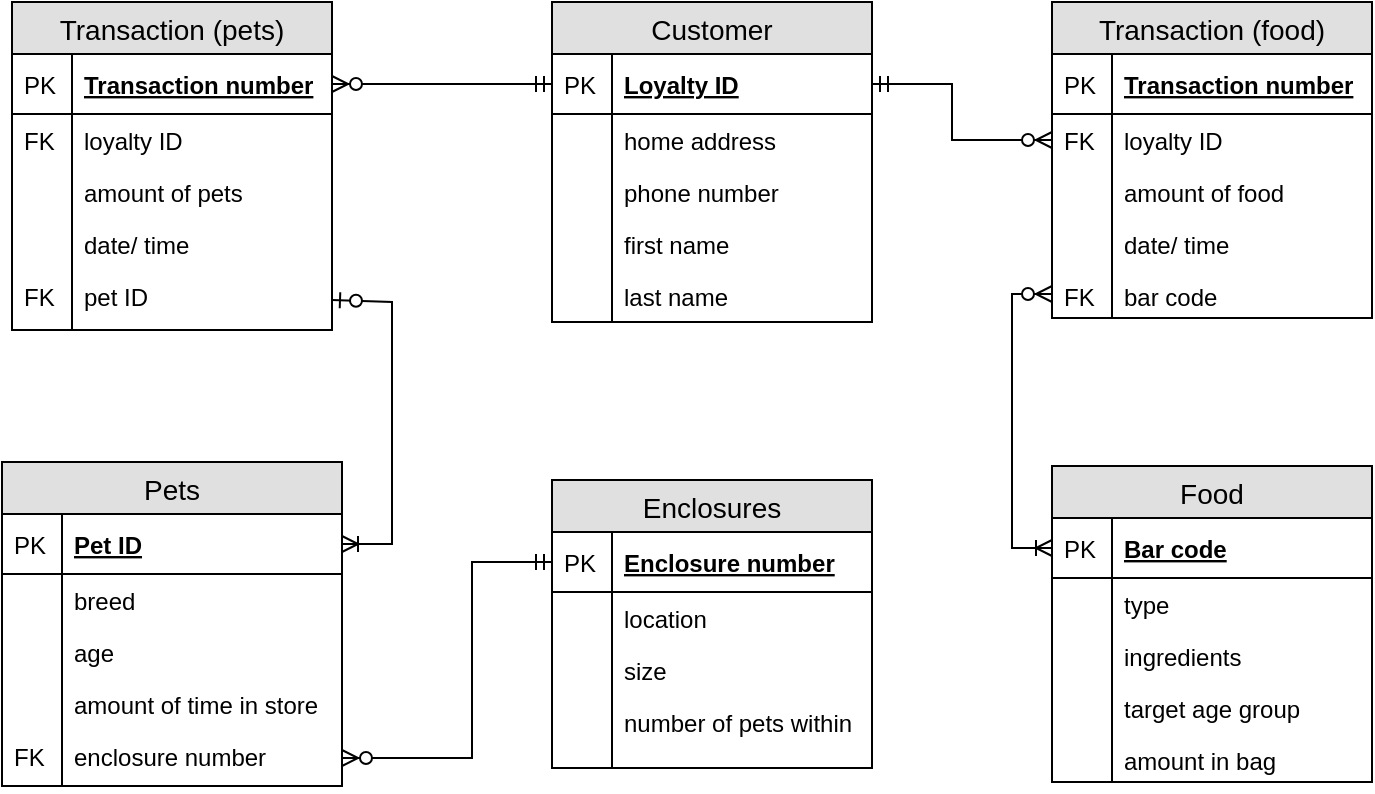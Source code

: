 <mxfile version="12.7.0" type="github">
  <diagram id="C5RBs43oDa-KdzZeNtuy" name="Page-1">
    <mxGraphModel dx="946" dy="662" grid="1" gridSize="10" guides="1" tooltips="1" connect="1" arrows="1" fold="1" page="1" pageScale="1" pageWidth="827" pageHeight="1169" math="0" shadow="0">
      <root>
        <mxCell id="WIyWlLk6GJQsqaUBKTNV-0"/>
        <mxCell id="WIyWlLk6GJQsqaUBKTNV-1" parent="WIyWlLk6GJQsqaUBKTNV-0"/>
        <mxCell id="_W-aGbbJyb8GaxxT5gk7-0" value="Customer" style="swimlane;fontStyle=0;childLayout=stackLayout;horizontal=1;startSize=26;fillColor=#e0e0e0;horizontalStack=0;resizeParent=1;resizeParentMax=0;resizeLast=0;collapsible=1;marginBottom=0;swimlaneFillColor=#ffffff;align=center;fontSize=14;" parent="WIyWlLk6GJQsqaUBKTNV-1" vertex="1">
          <mxGeometry x="300" y="40" width="160" height="160" as="geometry"/>
        </mxCell>
        <mxCell id="_W-aGbbJyb8GaxxT5gk7-1" value="Loyalty ID" style="shape=partialRectangle;top=0;left=0;right=0;bottom=1;align=left;verticalAlign=middle;fillColor=none;spacingLeft=34;spacingRight=4;overflow=hidden;rotatable=0;points=[[0,0.5],[1,0.5]];portConstraint=eastwest;dropTarget=0;fontStyle=5;fontSize=12;" parent="_W-aGbbJyb8GaxxT5gk7-0" vertex="1">
          <mxGeometry y="26" width="160" height="30" as="geometry"/>
        </mxCell>
        <mxCell id="_W-aGbbJyb8GaxxT5gk7-2" value="PK" style="shape=partialRectangle;top=0;left=0;bottom=0;fillColor=none;align=left;verticalAlign=middle;spacingLeft=4;spacingRight=4;overflow=hidden;rotatable=0;points=[];portConstraint=eastwest;part=1;fontSize=12;" parent="_W-aGbbJyb8GaxxT5gk7-1" vertex="1" connectable="0">
          <mxGeometry width="30" height="30" as="geometry"/>
        </mxCell>
        <mxCell id="_W-aGbbJyb8GaxxT5gk7-3" value="home address" style="shape=partialRectangle;top=0;left=0;right=0;bottom=0;align=left;verticalAlign=top;fillColor=none;spacingLeft=34;spacingRight=4;overflow=hidden;rotatable=0;points=[[0,0.5],[1,0.5]];portConstraint=eastwest;dropTarget=0;fontSize=12;" parent="_W-aGbbJyb8GaxxT5gk7-0" vertex="1">
          <mxGeometry y="56" width="160" height="26" as="geometry"/>
        </mxCell>
        <mxCell id="_W-aGbbJyb8GaxxT5gk7-4" value="" style="shape=partialRectangle;top=0;left=0;bottom=0;fillColor=none;align=left;verticalAlign=top;spacingLeft=4;spacingRight=4;overflow=hidden;rotatable=0;points=[];portConstraint=eastwest;part=1;fontSize=12;" parent="_W-aGbbJyb8GaxxT5gk7-3" vertex="1" connectable="0">
          <mxGeometry width="30" height="26" as="geometry"/>
        </mxCell>
        <mxCell id="_W-aGbbJyb8GaxxT5gk7-5" value="phone number" style="shape=partialRectangle;top=0;left=0;right=0;bottom=0;align=left;verticalAlign=top;fillColor=none;spacingLeft=34;spacingRight=4;overflow=hidden;rotatable=0;points=[[0,0.5],[1,0.5]];portConstraint=eastwest;dropTarget=0;fontSize=12;" parent="_W-aGbbJyb8GaxxT5gk7-0" vertex="1">
          <mxGeometry y="82" width="160" height="26" as="geometry"/>
        </mxCell>
        <mxCell id="_W-aGbbJyb8GaxxT5gk7-6" value="" style="shape=partialRectangle;top=0;left=0;bottom=0;fillColor=none;align=left;verticalAlign=top;spacingLeft=4;spacingRight=4;overflow=hidden;rotatable=0;points=[];portConstraint=eastwest;part=1;fontSize=12;" parent="_W-aGbbJyb8GaxxT5gk7-5" vertex="1" connectable="0">
          <mxGeometry width="30" height="26" as="geometry"/>
        </mxCell>
        <mxCell id="_W-aGbbJyb8GaxxT5gk7-7" value="first name" style="shape=partialRectangle;top=0;left=0;right=0;bottom=0;align=left;verticalAlign=top;fillColor=none;spacingLeft=34;spacingRight=4;overflow=hidden;rotatable=0;points=[[0,0.5],[1,0.5]];portConstraint=eastwest;dropTarget=0;fontSize=12;" parent="_W-aGbbJyb8GaxxT5gk7-0" vertex="1">
          <mxGeometry y="108" width="160" height="26" as="geometry"/>
        </mxCell>
        <mxCell id="_W-aGbbJyb8GaxxT5gk7-8" value="" style="shape=partialRectangle;top=0;left=0;bottom=0;fillColor=none;align=left;verticalAlign=top;spacingLeft=4;spacingRight=4;overflow=hidden;rotatable=0;points=[];portConstraint=eastwest;part=1;fontSize=12;" parent="_W-aGbbJyb8GaxxT5gk7-7" vertex="1" connectable="0">
          <mxGeometry width="30" height="26" as="geometry"/>
        </mxCell>
        <mxCell id="_W-aGbbJyb8GaxxT5gk7-9" value="last name&#xa;" style="shape=partialRectangle;top=0;left=0;right=0;bottom=0;align=left;verticalAlign=top;fillColor=none;spacingLeft=34;spacingRight=4;overflow=hidden;rotatable=0;points=[[0,0.5],[1,0.5]];portConstraint=eastwest;dropTarget=0;fontSize=12;" parent="_W-aGbbJyb8GaxxT5gk7-0" vertex="1">
          <mxGeometry y="134" width="160" height="26" as="geometry"/>
        </mxCell>
        <mxCell id="_W-aGbbJyb8GaxxT5gk7-10" value="" style="shape=partialRectangle;top=0;left=0;bottom=0;fillColor=none;align=left;verticalAlign=top;spacingLeft=4;spacingRight=4;overflow=hidden;rotatable=0;points=[];portConstraint=eastwest;part=1;fontSize=12;" parent="_W-aGbbJyb8GaxxT5gk7-9" vertex="1" connectable="0">
          <mxGeometry width="30" height="26.0" as="geometry"/>
        </mxCell>
        <mxCell id="_W-aGbbJyb8GaxxT5gk7-22" value="Transaction (pets)" style="swimlane;fontStyle=0;childLayout=stackLayout;horizontal=1;startSize=26;fillColor=#e0e0e0;horizontalStack=0;resizeParent=1;resizeParentMax=0;resizeLast=0;collapsible=1;marginBottom=0;swimlaneFillColor=#ffffff;align=center;fontSize=14;" parent="WIyWlLk6GJQsqaUBKTNV-1" vertex="1">
          <mxGeometry x="30" y="40" width="160" height="164" as="geometry"/>
        </mxCell>
        <mxCell id="_W-aGbbJyb8GaxxT5gk7-23" value="Transaction number" style="shape=partialRectangle;top=0;left=0;right=0;bottom=1;align=left;verticalAlign=middle;fillColor=none;spacingLeft=34;spacingRight=4;overflow=hidden;rotatable=0;points=[[0,0.5],[1,0.5]];portConstraint=eastwest;dropTarget=0;fontStyle=5;fontSize=12;" parent="_W-aGbbJyb8GaxxT5gk7-22" vertex="1">
          <mxGeometry y="26" width="160" height="30" as="geometry"/>
        </mxCell>
        <mxCell id="_W-aGbbJyb8GaxxT5gk7-24" value="PK" style="shape=partialRectangle;top=0;left=0;bottom=0;fillColor=none;align=left;verticalAlign=middle;spacingLeft=4;spacingRight=4;overflow=hidden;rotatable=0;points=[];portConstraint=eastwest;part=1;fontSize=12;" parent="_W-aGbbJyb8GaxxT5gk7-23" vertex="1" connectable="0">
          <mxGeometry width="30" height="30" as="geometry"/>
        </mxCell>
        <mxCell id="_W-aGbbJyb8GaxxT5gk7-25" value="loyalty ID" style="shape=partialRectangle;top=0;left=0;right=0;bottom=0;align=left;verticalAlign=top;fillColor=none;spacingLeft=34;spacingRight=4;overflow=hidden;rotatable=0;points=[[0,0.5],[1,0.5]];portConstraint=eastwest;dropTarget=0;fontSize=12;" parent="_W-aGbbJyb8GaxxT5gk7-22" vertex="1">
          <mxGeometry y="56" width="160" height="26" as="geometry"/>
        </mxCell>
        <mxCell id="_W-aGbbJyb8GaxxT5gk7-26" value="FK" style="shape=partialRectangle;top=0;left=0;bottom=0;fillColor=none;align=left;verticalAlign=top;spacingLeft=4;spacingRight=4;overflow=hidden;rotatable=0;points=[];portConstraint=eastwest;part=1;fontSize=12;" parent="_W-aGbbJyb8GaxxT5gk7-25" vertex="1" connectable="0">
          <mxGeometry width="30" height="26" as="geometry"/>
        </mxCell>
        <mxCell id="_W-aGbbJyb8GaxxT5gk7-27" value="amount of pets" style="shape=partialRectangle;top=0;left=0;right=0;bottom=0;align=left;verticalAlign=top;fillColor=none;spacingLeft=34;spacingRight=4;overflow=hidden;rotatable=0;points=[[0,0.5],[1,0.5]];portConstraint=eastwest;dropTarget=0;fontSize=12;" parent="_W-aGbbJyb8GaxxT5gk7-22" vertex="1">
          <mxGeometry y="82" width="160" height="26" as="geometry"/>
        </mxCell>
        <mxCell id="_W-aGbbJyb8GaxxT5gk7-28" value="" style="shape=partialRectangle;top=0;left=0;bottom=0;fillColor=none;align=left;verticalAlign=top;spacingLeft=4;spacingRight=4;overflow=hidden;rotatable=0;points=[];portConstraint=eastwest;part=1;fontSize=12;" parent="_W-aGbbJyb8GaxxT5gk7-27" vertex="1" connectable="0">
          <mxGeometry width="30" height="26" as="geometry"/>
        </mxCell>
        <mxCell id="_W-aGbbJyb8GaxxT5gk7-29" value="date/ time" style="shape=partialRectangle;top=0;left=0;right=0;bottom=0;align=left;verticalAlign=top;fillColor=none;spacingLeft=34;spacingRight=4;overflow=hidden;rotatable=0;points=[[0,0.5],[1,0.5]];portConstraint=eastwest;dropTarget=0;fontSize=12;" parent="_W-aGbbJyb8GaxxT5gk7-22" vertex="1">
          <mxGeometry y="108" width="160" height="26" as="geometry"/>
        </mxCell>
        <mxCell id="_W-aGbbJyb8GaxxT5gk7-30" value="" style="shape=partialRectangle;top=0;left=0;bottom=0;fillColor=none;align=left;verticalAlign=top;spacingLeft=4;spacingRight=4;overflow=hidden;rotatable=0;points=[];portConstraint=eastwest;part=1;fontSize=12;" parent="_W-aGbbJyb8GaxxT5gk7-29" vertex="1" connectable="0">
          <mxGeometry width="30" height="26" as="geometry"/>
        </mxCell>
        <mxCell id="_W-aGbbJyb8GaxxT5gk7-31" value="pet ID" style="shape=partialRectangle;top=0;left=0;right=0;bottom=0;align=left;verticalAlign=top;fillColor=none;spacingLeft=34;spacingRight=4;overflow=hidden;rotatable=0;points=[[0,0.5],[1,0.5]];portConstraint=eastwest;dropTarget=0;fontSize=12;" parent="_W-aGbbJyb8GaxxT5gk7-22" vertex="1">
          <mxGeometry y="134" width="160" height="30" as="geometry"/>
        </mxCell>
        <mxCell id="_W-aGbbJyb8GaxxT5gk7-32" value="FK" style="shape=partialRectangle;top=0;left=0;bottom=0;fillColor=none;align=left;verticalAlign=top;spacingLeft=4;spacingRight=4;overflow=hidden;rotatable=0;points=[];portConstraint=eastwest;part=1;fontSize=12;" parent="_W-aGbbJyb8GaxxT5gk7-31" vertex="1" connectable="0">
          <mxGeometry width="30" height="30" as="geometry"/>
        </mxCell>
        <mxCell id="_W-aGbbJyb8GaxxT5gk7-33" value="Food" style="swimlane;fontStyle=0;childLayout=stackLayout;horizontal=1;startSize=26;fillColor=#e0e0e0;horizontalStack=0;resizeParent=1;resizeParentMax=0;resizeLast=0;collapsible=1;marginBottom=0;swimlaneFillColor=#ffffff;align=center;fontSize=14;" parent="WIyWlLk6GJQsqaUBKTNV-1" vertex="1">
          <mxGeometry x="550" y="272" width="160" height="158" as="geometry"/>
        </mxCell>
        <mxCell id="_W-aGbbJyb8GaxxT5gk7-34" value="Bar code" style="shape=partialRectangle;top=0;left=0;right=0;bottom=1;align=left;verticalAlign=middle;fillColor=none;spacingLeft=34;spacingRight=4;overflow=hidden;rotatable=0;points=[[0,0.5],[1,0.5]];portConstraint=eastwest;dropTarget=0;fontStyle=5;fontSize=12;" parent="_W-aGbbJyb8GaxxT5gk7-33" vertex="1">
          <mxGeometry y="26" width="160" height="30" as="geometry"/>
        </mxCell>
        <mxCell id="_W-aGbbJyb8GaxxT5gk7-35" value="PK" style="shape=partialRectangle;top=0;left=0;bottom=0;fillColor=none;align=left;verticalAlign=middle;spacingLeft=4;spacingRight=4;overflow=hidden;rotatable=0;points=[];portConstraint=eastwest;part=1;fontSize=12;" parent="_W-aGbbJyb8GaxxT5gk7-34" vertex="1" connectable="0">
          <mxGeometry width="30" height="30" as="geometry"/>
        </mxCell>
        <mxCell id="_W-aGbbJyb8GaxxT5gk7-36" value="type" style="shape=partialRectangle;top=0;left=0;right=0;bottom=0;align=left;verticalAlign=top;fillColor=none;spacingLeft=34;spacingRight=4;overflow=hidden;rotatable=0;points=[[0,0.5],[1,0.5]];portConstraint=eastwest;dropTarget=0;fontSize=12;" parent="_W-aGbbJyb8GaxxT5gk7-33" vertex="1">
          <mxGeometry y="56" width="160" height="26" as="geometry"/>
        </mxCell>
        <mxCell id="_W-aGbbJyb8GaxxT5gk7-37" value="" style="shape=partialRectangle;top=0;left=0;bottom=0;fillColor=none;align=left;verticalAlign=top;spacingLeft=4;spacingRight=4;overflow=hidden;rotatable=0;points=[];portConstraint=eastwest;part=1;fontSize=12;" parent="_W-aGbbJyb8GaxxT5gk7-36" vertex="1" connectable="0">
          <mxGeometry width="30" height="26" as="geometry"/>
        </mxCell>
        <mxCell id="_W-aGbbJyb8GaxxT5gk7-38" value="ingredients" style="shape=partialRectangle;top=0;left=0;right=0;bottom=0;align=left;verticalAlign=top;fillColor=none;spacingLeft=34;spacingRight=4;overflow=hidden;rotatable=0;points=[[0,0.5],[1,0.5]];portConstraint=eastwest;dropTarget=0;fontSize=12;" parent="_W-aGbbJyb8GaxxT5gk7-33" vertex="1">
          <mxGeometry y="82" width="160" height="26" as="geometry"/>
        </mxCell>
        <mxCell id="_W-aGbbJyb8GaxxT5gk7-39" value="" style="shape=partialRectangle;top=0;left=0;bottom=0;fillColor=none;align=left;verticalAlign=top;spacingLeft=4;spacingRight=4;overflow=hidden;rotatable=0;points=[];portConstraint=eastwest;part=1;fontSize=12;" parent="_W-aGbbJyb8GaxxT5gk7-38" vertex="1" connectable="0">
          <mxGeometry width="30" height="26" as="geometry"/>
        </mxCell>
        <mxCell id="_W-aGbbJyb8GaxxT5gk7-40" value="target age group" style="shape=partialRectangle;top=0;left=0;right=0;bottom=0;align=left;verticalAlign=top;fillColor=none;spacingLeft=34;spacingRight=4;overflow=hidden;rotatable=0;points=[[0,0.5],[1,0.5]];portConstraint=eastwest;dropTarget=0;fontSize=12;" parent="_W-aGbbJyb8GaxxT5gk7-33" vertex="1">
          <mxGeometry y="108" width="160" height="26" as="geometry"/>
        </mxCell>
        <mxCell id="_W-aGbbJyb8GaxxT5gk7-41" value="" style="shape=partialRectangle;top=0;left=0;bottom=0;fillColor=none;align=left;verticalAlign=top;spacingLeft=4;spacingRight=4;overflow=hidden;rotatable=0;points=[];portConstraint=eastwest;part=1;fontSize=12;" parent="_W-aGbbJyb8GaxxT5gk7-40" vertex="1" connectable="0">
          <mxGeometry width="30" height="26" as="geometry"/>
        </mxCell>
        <mxCell id="_W-aGbbJyb8GaxxT5gk7-42" value="amount in bag" style="shape=partialRectangle;top=0;left=0;right=0;bottom=0;align=left;verticalAlign=top;fillColor=none;spacingLeft=34;spacingRight=4;overflow=hidden;rotatable=0;points=[[0,0.5],[1,0.5]];portConstraint=eastwest;dropTarget=0;fontSize=12;" parent="_W-aGbbJyb8GaxxT5gk7-33" vertex="1">
          <mxGeometry y="134" width="160" height="24" as="geometry"/>
        </mxCell>
        <mxCell id="_W-aGbbJyb8GaxxT5gk7-43" value="" style="shape=partialRectangle;top=0;left=0;bottom=0;fillColor=none;align=left;verticalAlign=top;spacingLeft=4;spacingRight=4;overflow=hidden;rotatable=0;points=[];portConstraint=eastwest;part=1;fontSize=12;" parent="_W-aGbbJyb8GaxxT5gk7-42" vertex="1" connectable="0">
          <mxGeometry width="30" height="24" as="geometry"/>
        </mxCell>
        <mxCell id="_W-aGbbJyb8GaxxT5gk7-44" value="Enclosures" style="swimlane;fontStyle=0;childLayout=stackLayout;horizontal=1;startSize=26;fillColor=#e0e0e0;horizontalStack=0;resizeParent=1;resizeParentMax=0;resizeLast=0;collapsible=1;marginBottom=0;swimlaneFillColor=#ffffff;align=center;fontSize=14;" parent="WIyWlLk6GJQsqaUBKTNV-1" vertex="1">
          <mxGeometry x="300" y="279" width="160" height="144" as="geometry"/>
        </mxCell>
        <mxCell id="_W-aGbbJyb8GaxxT5gk7-45" value="Enclosure number" style="shape=partialRectangle;top=0;left=0;right=0;bottom=1;align=left;verticalAlign=middle;fillColor=none;spacingLeft=34;spacingRight=4;overflow=hidden;rotatable=0;points=[[0,0.5],[1,0.5]];portConstraint=eastwest;dropTarget=0;fontStyle=5;fontSize=12;" parent="_W-aGbbJyb8GaxxT5gk7-44" vertex="1">
          <mxGeometry y="26" width="160" height="30" as="geometry"/>
        </mxCell>
        <mxCell id="_W-aGbbJyb8GaxxT5gk7-46" value="PK" style="shape=partialRectangle;top=0;left=0;bottom=0;fillColor=none;align=left;verticalAlign=middle;spacingLeft=4;spacingRight=4;overflow=hidden;rotatable=0;points=[];portConstraint=eastwest;part=1;fontSize=12;" parent="_W-aGbbJyb8GaxxT5gk7-45" vertex="1" connectable="0">
          <mxGeometry width="30" height="30" as="geometry"/>
        </mxCell>
        <mxCell id="_W-aGbbJyb8GaxxT5gk7-47" value="location" style="shape=partialRectangle;top=0;left=0;right=0;bottom=0;align=left;verticalAlign=top;fillColor=none;spacingLeft=34;spacingRight=4;overflow=hidden;rotatable=0;points=[[0,0.5],[1,0.5]];portConstraint=eastwest;dropTarget=0;fontSize=12;" parent="_W-aGbbJyb8GaxxT5gk7-44" vertex="1">
          <mxGeometry y="56" width="160" height="26" as="geometry"/>
        </mxCell>
        <mxCell id="_W-aGbbJyb8GaxxT5gk7-48" value="" style="shape=partialRectangle;top=0;left=0;bottom=0;fillColor=none;align=left;verticalAlign=top;spacingLeft=4;spacingRight=4;overflow=hidden;rotatable=0;points=[];portConstraint=eastwest;part=1;fontSize=12;" parent="_W-aGbbJyb8GaxxT5gk7-47" vertex="1" connectable="0">
          <mxGeometry width="30" height="26" as="geometry"/>
        </mxCell>
        <mxCell id="_W-aGbbJyb8GaxxT5gk7-49" value="size" style="shape=partialRectangle;top=0;left=0;right=0;bottom=0;align=left;verticalAlign=top;fillColor=none;spacingLeft=34;spacingRight=4;overflow=hidden;rotatable=0;points=[[0,0.5],[1,0.5]];portConstraint=eastwest;dropTarget=0;fontSize=12;" parent="_W-aGbbJyb8GaxxT5gk7-44" vertex="1">
          <mxGeometry y="82" width="160" height="26" as="geometry"/>
        </mxCell>
        <mxCell id="_W-aGbbJyb8GaxxT5gk7-50" value="" style="shape=partialRectangle;top=0;left=0;bottom=0;fillColor=none;align=left;verticalAlign=top;spacingLeft=4;spacingRight=4;overflow=hidden;rotatable=0;points=[];portConstraint=eastwest;part=1;fontSize=12;" parent="_W-aGbbJyb8GaxxT5gk7-49" vertex="1" connectable="0">
          <mxGeometry width="30" height="26" as="geometry"/>
        </mxCell>
        <mxCell id="_W-aGbbJyb8GaxxT5gk7-51" value="number of pets within" style="shape=partialRectangle;top=0;left=0;right=0;bottom=0;align=left;verticalAlign=top;fillColor=none;spacingLeft=34;spacingRight=4;overflow=hidden;rotatable=0;points=[[0,0.5],[1,0.5]];portConstraint=eastwest;dropTarget=0;fontSize=12;" parent="_W-aGbbJyb8GaxxT5gk7-44" vertex="1">
          <mxGeometry y="108" width="160" height="26" as="geometry"/>
        </mxCell>
        <mxCell id="_W-aGbbJyb8GaxxT5gk7-52" value="" style="shape=partialRectangle;top=0;left=0;bottom=0;fillColor=none;align=left;verticalAlign=top;spacingLeft=4;spacingRight=4;overflow=hidden;rotatable=0;points=[];portConstraint=eastwest;part=1;fontSize=12;" parent="_W-aGbbJyb8GaxxT5gk7-51" vertex="1" connectable="0">
          <mxGeometry width="30" height="26" as="geometry"/>
        </mxCell>
        <mxCell id="_W-aGbbJyb8GaxxT5gk7-53" value="" style="shape=partialRectangle;top=0;left=0;right=0;bottom=0;align=left;verticalAlign=top;fillColor=none;spacingLeft=34;spacingRight=4;overflow=hidden;rotatable=0;points=[[0,0.5],[1,0.5]];portConstraint=eastwest;dropTarget=0;fontSize=12;" parent="_W-aGbbJyb8GaxxT5gk7-44" vertex="1">
          <mxGeometry y="134" width="160" height="10" as="geometry"/>
        </mxCell>
        <mxCell id="_W-aGbbJyb8GaxxT5gk7-54" value="" style="shape=partialRectangle;top=0;left=0;bottom=0;fillColor=none;align=left;verticalAlign=top;spacingLeft=4;spacingRight=4;overflow=hidden;rotatable=0;points=[];portConstraint=eastwest;part=1;fontSize=12;" parent="_W-aGbbJyb8GaxxT5gk7-53" vertex="1" connectable="0">
          <mxGeometry width="30" height="10" as="geometry"/>
        </mxCell>
        <mxCell id="_W-aGbbJyb8GaxxT5gk7-55" value="Pets" style="swimlane;fontStyle=0;childLayout=stackLayout;horizontal=1;startSize=26;fillColor=#e0e0e0;horizontalStack=0;resizeParent=1;resizeParentMax=0;resizeLast=0;collapsible=1;marginBottom=0;swimlaneFillColor=#ffffff;align=center;fontSize=14;" parent="WIyWlLk6GJQsqaUBKTNV-1" vertex="1">
          <mxGeometry x="25" y="270" width="170" height="162" as="geometry"/>
        </mxCell>
        <mxCell id="_W-aGbbJyb8GaxxT5gk7-56" value="Pet ID" style="shape=partialRectangle;top=0;left=0;right=0;bottom=1;align=left;verticalAlign=middle;fillColor=none;spacingLeft=34;spacingRight=4;overflow=hidden;rotatable=0;points=[[0,0.5],[1,0.5]];portConstraint=eastwest;dropTarget=0;fontStyle=5;fontSize=12;" parent="_W-aGbbJyb8GaxxT5gk7-55" vertex="1">
          <mxGeometry y="26" width="170" height="30" as="geometry"/>
        </mxCell>
        <mxCell id="_W-aGbbJyb8GaxxT5gk7-57" value="PK" style="shape=partialRectangle;top=0;left=0;bottom=0;fillColor=none;align=left;verticalAlign=middle;spacingLeft=4;spacingRight=4;overflow=hidden;rotatable=0;points=[];portConstraint=eastwest;part=1;fontSize=12;" parent="_W-aGbbJyb8GaxxT5gk7-56" vertex="1" connectable="0">
          <mxGeometry width="30" height="30" as="geometry"/>
        </mxCell>
        <mxCell id="_W-aGbbJyb8GaxxT5gk7-58" value="breed" style="shape=partialRectangle;top=0;left=0;right=0;bottom=0;align=left;verticalAlign=top;fillColor=none;spacingLeft=34;spacingRight=4;overflow=hidden;rotatable=0;points=[[0,0.5],[1,0.5]];portConstraint=eastwest;dropTarget=0;fontSize=12;" parent="_W-aGbbJyb8GaxxT5gk7-55" vertex="1">
          <mxGeometry y="56" width="170" height="26" as="geometry"/>
        </mxCell>
        <mxCell id="_W-aGbbJyb8GaxxT5gk7-59" value="" style="shape=partialRectangle;top=0;left=0;bottom=0;fillColor=none;align=left;verticalAlign=top;spacingLeft=4;spacingRight=4;overflow=hidden;rotatable=0;points=[];portConstraint=eastwest;part=1;fontSize=12;" parent="_W-aGbbJyb8GaxxT5gk7-58" vertex="1" connectable="0">
          <mxGeometry width="30" height="26" as="geometry"/>
        </mxCell>
        <mxCell id="_W-aGbbJyb8GaxxT5gk7-60" value="age" style="shape=partialRectangle;top=0;left=0;right=0;bottom=0;align=left;verticalAlign=top;fillColor=none;spacingLeft=34;spacingRight=4;overflow=hidden;rotatable=0;points=[[0,0.5],[1,0.5]];portConstraint=eastwest;dropTarget=0;fontSize=12;" parent="_W-aGbbJyb8GaxxT5gk7-55" vertex="1">
          <mxGeometry y="82" width="170" height="26" as="geometry"/>
        </mxCell>
        <mxCell id="_W-aGbbJyb8GaxxT5gk7-61" value="" style="shape=partialRectangle;top=0;left=0;bottom=0;fillColor=none;align=left;verticalAlign=top;spacingLeft=4;spacingRight=4;overflow=hidden;rotatable=0;points=[];portConstraint=eastwest;part=1;fontSize=12;" parent="_W-aGbbJyb8GaxxT5gk7-60" vertex="1" connectable="0">
          <mxGeometry width="30" height="26" as="geometry"/>
        </mxCell>
        <mxCell id="_W-aGbbJyb8GaxxT5gk7-62" value="amount of time in store" style="shape=partialRectangle;top=0;left=0;right=0;bottom=0;align=left;verticalAlign=top;fillColor=none;spacingLeft=34;spacingRight=4;overflow=hidden;rotatable=0;points=[[0,0.5],[1,0.5]];portConstraint=eastwest;dropTarget=0;fontSize=12;" parent="_W-aGbbJyb8GaxxT5gk7-55" vertex="1">
          <mxGeometry y="108" width="170" height="26" as="geometry"/>
        </mxCell>
        <mxCell id="_W-aGbbJyb8GaxxT5gk7-63" value="" style="shape=partialRectangle;top=0;left=0;bottom=0;fillColor=none;align=left;verticalAlign=top;spacingLeft=4;spacingRight=4;overflow=hidden;rotatable=0;points=[];portConstraint=eastwest;part=1;fontSize=12;" parent="_W-aGbbJyb8GaxxT5gk7-62" vertex="1" connectable="0">
          <mxGeometry width="30" height="26" as="geometry"/>
        </mxCell>
        <mxCell id="_W-aGbbJyb8GaxxT5gk7-64" value="enclosure number" style="shape=partialRectangle;top=0;left=0;right=0;bottom=0;align=left;verticalAlign=top;fillColor=none;spacingLeft=34;spacingRight=4;overflow=hidden;rotatable=0;points=[[0,0.5],[1,0.5]];portConstraint=eastwest;dropTarget=0;fontSize=12;" parent="_W-aGbbJyb8GaxxT5gk7-55" vertex="1">
          <mxGeometry y="134" width="170" height="28" as="geometry"/>
        </mxCell>
        <mxCell id="_W-aGbbJyb8GaxxT5gk7-65" value="FK" style="shape=partialRectangle;top=0;left=0;bottom=0;fillColor=none;align=left;verticalAlign=top;spacingLeft=4;spacingRight=4;overflow=hidden;rotatable=0;points=[];portConstraint=eastwest;part=1;fontSize=12;" parent="_W-aGbbJyb8GaxxT5gk7-64" vertex="1" connectable="0">
          <mxGeometry width="30" height="28" as="geometry"/>
        </mxCell>
        <mxCell id="_W-aGbbJyb8GaxxT5gk7-69" value="" style="endArrow=ERzeroToMany;html=1;entryX=1;entryY=0.5;entryDx=0;entryDy=0;endFill=1;startArrow=ERmandOne;startFill=0;rounded=0;exitX=0;exitY=0.5;exitDx=0;exitDy=0;" parent="WIyWlLk6GJQsqaUBKTNV-1" source="_W-aGbbJyb8GaxxT5gk7-1" target="_W-aGbbJyb8GaxxT5gk7-23" edge="1">
          <mxGeometry width="50" height="50" relative="1" as="geometry">
            <mxPoint x="300" y="85" as="sourcePoint"/>
            <mxPoint x="80" y="490" as="targetPoint"/>
            <Array as="points"/>
          </mxGeometry>
        </mxCell>
        <mxCell id="_W-aGbbJyb8GaxxT5gk7-70" value="" style="endArrow=ERzeroToMany;html=1;exitX=1;exitY=0.5;exitDx=0;exitDy=0;entryX=0;entryY=0.5;entryDx=0;entryDy=0;endFill=1;startArrow=ERmandOne;startFill=0;rounded=0;" parent="WIyWlLk6GJQsqaUBKTNV-1" source="_W-aGbbJyb8GaxxT5gk7-1" target="_W-aGbbJyb8GaxxT5gk7-77" edge="1">
          <mxGeometry width="50" height="50" relative="1" as="geometry">
            <mxPoint x="30" y="540" as="sourcePoint"/>
            <mxPoint x="80" y="490" as="targetPoint"/>
            <Array as="points">
              <mxPoint x="500" y="81"/>
              <mxPoint x="500" y="109"/>
            </Array>
          </mxGeometry>
        </mxCell>
        <mxCell id="_W-aGbbJyb8GaxxT5gk7-73" value="" style="endArrow=ERoneToMany;html=1;rounded=0;endFill=0;startArrow=ERzeroToOne;startFill=1;entryX=1;entryY=0.5;entryDx=0;entryDy=0;exitX=1;exitY=0.5;exitDx=0;exitDy=0;" parent="WIyWlLk6GJQsqaUBKTNV-1" source="_W-aGbbJyb8GaxxT5gk7-31" target="_W-aGbbJyb8GaxxT5gk7-56" edge="1">
          <mxGeometry width="50" height="50" relative="1" as="geometry">
            <mxPoint x="195" y="200" as="sourcePoint"/>
            <mxPoint x="210" y="300" as="targetPoint"/>
            <Array as="points">
              <mxPoint x="220" y="190"/>
              <mxPoint x="220" y="250"/>
              <mxPoint x="220" y="311"/>
            </Array>
          </mxGeometry>
        </mxCell>
        <mxCell id="_W-aGbbJyb8GaxxT5gk7-74" value="Transaction (food)" style="swimlane;fontStyle=0;childLayout=stackLayout;horizontal=1;startSize=26;fillColor=#e0e0e0;horizontalStack=0;resizeParent=1;resizeParentMax=0;resizeLast=0;collapsible=1;marginBottom=0;swimlaneFillColor=#ffffff;align=center;fontSize=14;" parent="WIyWlLk6GJQsqaUBKTNV-1" vertex="1">
          <mxGeometry x="550" y="40" width="160" height="158" as="geometry"/>
        </mxCell>
        <mxCell id="_W-aGbbJyb8GaxxT5gk7-75" value="Transaction number" style="shape=partialRectangle;top=0;left=0;right=0;bottom=1;align=left;verticalAlign=middle;fillColor=none;spacingLeft=34;spacingRight=4;overflow=hidden;rotatable=0;points=[[0,0.5],[1,0.5]];portConstraint=eastwest;dropTarget=0;fontStyle=5;fontSize=12;" parent="_W-aGbbJyb8GaxxT5gk7-74" vertex="1">
          <mxGeometry y="26" width="160" height="30" as="geometry"/>
        </mxCell>
        <mxCell id="_W-aGbbJyb8GaxxT5gk7-76" value="PK" style="shape=partialRectangle;top=0;left=0;bottom=0;fillColor=none;align=left;verticalAlign=middle;spacingLeft=4;spacingRight=4;overflow=hidden;rotatable=0;points=[];portConstraint=eastwest;part=1;fontSize=12;" parent="_W-aGbbJyb8GaxxT5gk7-75" vertex="1" connectable="0">
          <mxGeometry width="30" height="30" as="geometry"/>
        </mxCell>
        <mxCell id="_W-aGbbJyb8GaxxT5gk7-77" value="loyalty ID" style="shape=partialRectangle;top=0;left=0;right=0;bottom=0;align=left;verticalAlign=top;fillColor=none;spacingLeft=34;spacingRight=4;overflow=hidden;rotatable=0;points=[[0,0.5],[1,0.5]];portConstraint=eastwest;dropTarget=0;fontSize=12;" parent="_W-aGbbJyb8GaxxT5gk7-74" vertex="1">
          <mxGeometry y="56" width="160" height="26" as="geometry"/>
        </mxCell>
        <mxCell id="_W-aGbbJyb8GaxxT5gk7-78" value="FK" style="shape=partialRectangle;top=0;left=0;bottom=0;fillColor=none;align=left;verticalAlign=top;spacingLeft=4;spacingRight=4;overflow=hidden;rotatable=0;points=[];portConstraint=eastwest;part=1;fontSize=12;" parent="_W-aGbbJyb8GaxxT5gk7-77" vertex="1" connectable="0">
          <mxGeometry width="30" height="26" as="geometry"/>
        </mxCell>
        <mxCell id="_W-aGbbJyb8GaxxT5gk7-79" value="amount of food" style="shape=partialRectangle;top=0;left=0;right=0;bottom=0;align=left;verticalAlign=top;fillColor=none;spacingLeft=34;spacingRight=4;overflow=hidden;rotatable=0;points=[[0,0.5],[1,0.5]];portConstraint=eastwest;dropTarget=0;fontSize=12;" parent="_W-aGbbJyb8GaxxT5gk7-74" vertex="1">
          <mxGeometry y="82" width="160" height="26" as="geometry"/>
        </mxCell>
        <mxCell id="_W-aGbbJyb8GaxxT5gk7-80" value="" style="shape=partialRectangle;top=0;left=0;bottom=0;fillColor=none;align=left;verticalAlign=top;spacingLeft=4;spacingRight=4;overflow=hidden;rotatable=0;points=[];portConstraint=eastwest;part=1;fontSize=12;" parent="_W-aGbbJyb8GaxxT5gk7-79" vertex="1" connectable="0">
          <mxGeometry width="30" height="26" as="geometry"/>
        </mxCell>
        <mxCell id="_W-aGbbJyb8GaxxT5gk7-81" value="date/ time" style="shape=partialRectangle;top=0;left=0;right=0;bottom=0;align=left;verticalAlign=top;fillColor=none;spacingLeft=34;spacingRight=4;overflow=hidden;rotatable=0;points=[[0,0.5],[1,0.5]];portConstraint=eastwest;dropTarget=0;fontSize=12;" parent="_W-aGbbJyb8GaxxT5gk7-74" vertex="1">
          <mxGeometry y="108" width="160" height="26" as="geometry"/>
        </mxCell>
        <mxCell id="_W-aGbbJyb8GaxxT5gk7-82" value="" style="shape=partialRectangle;top=0;left=0;bottom=0;fillColor=none;align=left;verticalAlign=top;spacingLeft=4;spacingRight=4;overflow=hidden;rotatable=0;points=[];portConstraint=eastwest;part=1;fontSize=12;" parent="_W-aGbbJyb8GaxxT5gk7-81" vertex="1" connectable="0">
          <mxGeometry width="30" height="26" as="geometry"/>
        </mxCell>
        <mxCell id="_W-aGbbJyb8GaxxT5gk7-83" value="bar code" style="shape=partialRectangle;top=0;left=0;right=0;bottom=0;align=left;verticalAlign=top;fillColor=none;spacingLeft=34;spacingRight=4;overflow=hidden;rotatable=0;points=[[0,0.5],[1,0.5]];portConstraint=eastwest;dropTarget=0;fontSize=12;" parent="_W-aGbbJyb8GaxxT5gk7-74" vertex="1">
          <mxGeometry y="134" width="160" height="24" as="geometry"/>
        </mxCell>
        <mxCell id="_W-aGbbJyb8GaxxT5gk7-84" value="FK" style="shape=partialRectangle;top=0;left=0;bottom=0;fillColor=none;align=left;verticalAlign=top;spacingLeft=4;spacingRight=4;overflow=hidden;rotatable=0;points=[];portConstraint=eastwest;part=1;fontSize=12;" parent="_W-aGbbJyb8GaxxT5gk7-83" vertex="1" connectable="0">
          <mxGeometry width="30" height="24" as="geometry"/>
        </mxCell>
        <mxCell id="_W-aGbbJyb8GaxxT5gk7-87" value="" style="endArrow=ERzeroToMany;html=1;exitX=0;exitY=0.5;exitDx=0;exitDy=0;rounded=0;endFill=1;startArrow=ERmandOne;startFill=0;entryX=1;entryY=0.5;entryDx=0;entryDy=0;" parent="WIyWlLk6GJQsqaUBKTNV-1" source="_W-aGbbJyb8GaxxT5gk7-45" target="_W-aGbbJyb8GaxxT5gk7-64" edge="1">
          <mxGeometry width="50" height="50" relative="1" as="geometry">
            <mxPoint x="30" y="510" as="sourcePoint"/>
            <mxPoint x="210" y="418" as="targetPoint"/>
            <Array as="points">
              <mxPoint x="260" y="320"/>
              <mxPoint x="260" y="418"/>
            </Array>
          </mxGeometry>
        </mxCell>
        <mxCell id="_W-aGbbJyb8GaxxT5gk7-89" value="" style="endArrow=ERoneToMany;html=1;exitX=0;exitY=0.5;exitDx=0;exitDy=0;entryX=0;entryY=0.5;entryDx=0;entryDy=0;rounded=0;endFill=0;startArrow=ERzeroToMany;startFill=1;" parent="WIyWlLk6GJQsqaUBKTNV-1" source="_W-aGbbJyb8GaxxT5gk7-83" target="_W-aGbbJyb8GaxxT5gk7-34" edge="1">
          <mxGeometry width="50" height="50" relative="1" as="geometry">
            <mxPoint x="30" y="510" as="sourcePoint"/>
            <mxPoint x="80" y="460" as="targetPoint"/>
            <Array as="points">
              <mxPoint x="530" y="186"/>
              <mxPoint x="530" y="313"/>
            </Array>
          </mxGeometry>
        </mxCell>
      </root>
    </mxGraphModel>
  </diagram>
</mxfile>
